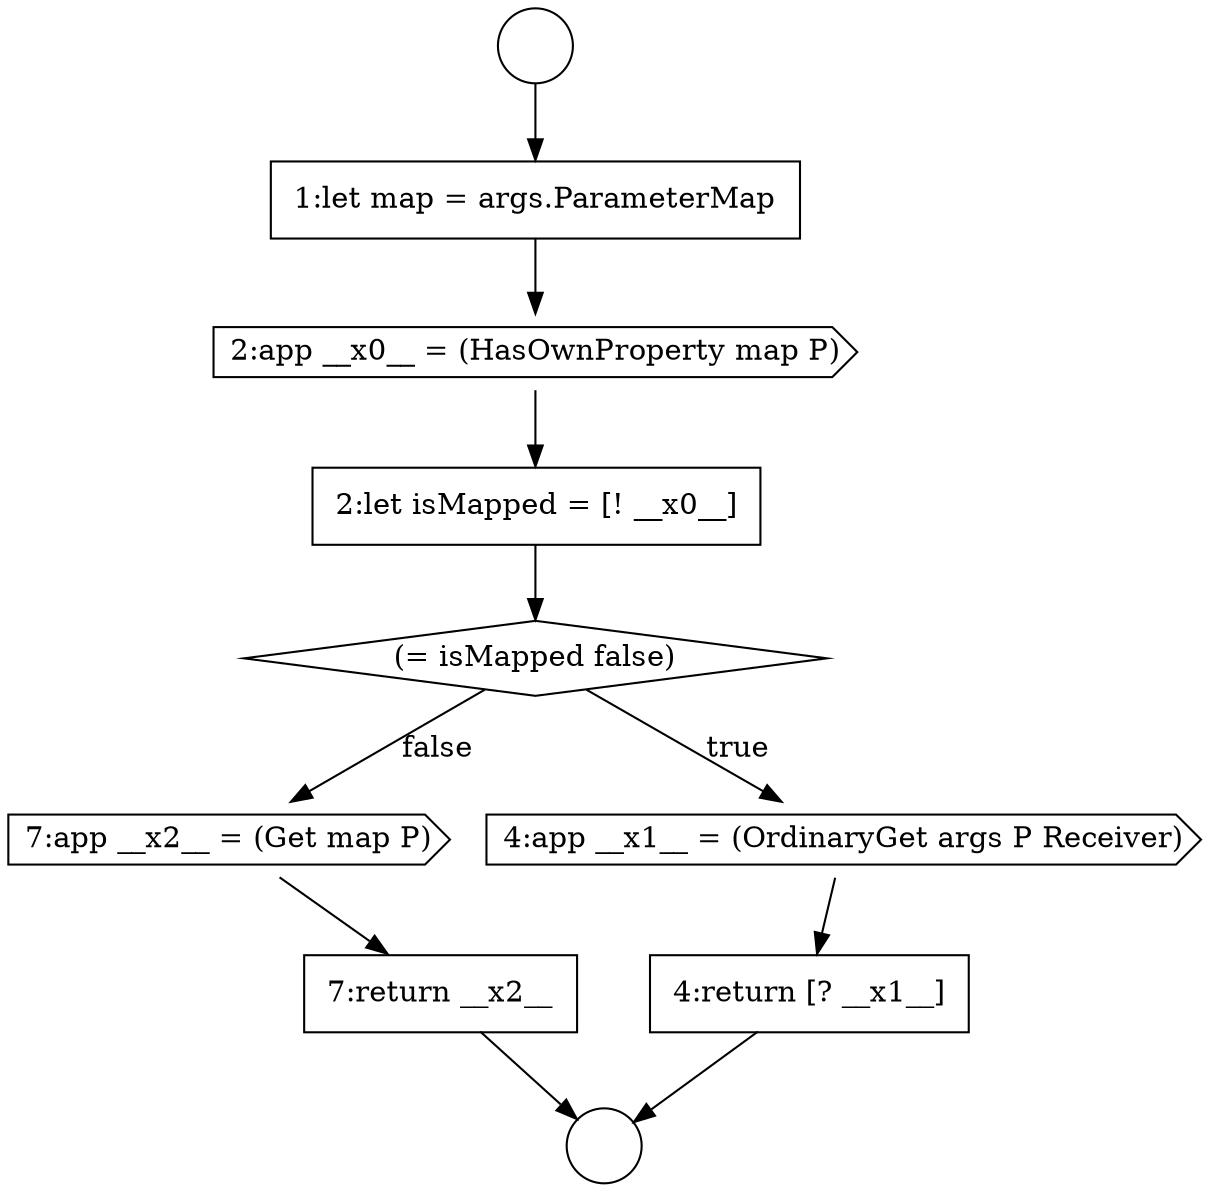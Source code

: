 digraph {
  node2787 [shape=diamond, label=<<font color="black">(= isMapped false)</font>> color="black" fillcolor="white" style=filled]
  node2782 [shape=circle label=" " color="black" fillcolor="white" style=filled]
  node2790 [shape=cds, label=<<font color="black">7:app __x2__ = (Get map P)</font>> color="black" fillcolor="white" style=filled]
  node2788 [shape=cds, label=<<font color="black">4:app __x1__ = (OrdinaryGet args P Receiver)</font>> color="black" fillcolor="white" style=filled]
  node2785 [shape=cds, label=<<font color="black">2:app __x0__ = (HasOwnProperty map P)</font>> color="black" fillcolor="white" style=filled]
  node2784 [shape=none, margin=0, label=<<font color="black">
    <table border="0" cellborder="1" cellspacing="0" cellpadding="10">
      <tr><td align="left">1:let map = args.ParameterMap</td></tr>
    </table>
  </font>> color="black" fillcolor="white" style=filled]
  node2786 [shape=none, margin=0, label=<<font color="black">
    <table border="0" cellborder="1" cellspacing="0" cellpadding="10">
      <tr><td align="left">2:let isMapped = [! __x0__]</td></tr>
    </table>
  </font>> color="black" fillcolor="white" style=filled]
  node2783 [shape=circle label=" " color="black" fillcolor="white" style=filled]
  node2791 [shape=none, margin=0, label=<<font color="black">
    <table border="0" cellborder="1" cellspacing="0" cellpadding="10">
      <tr><td align="left">7:return __x2__</td></tr>
    </table>
  </font>> color="black" fillcolor="white" style=filled]
  node2789 [shape=none, margin=0, label=<<font color="black">
    <table border="0" cellborder="1" cellspacing="0" cellpadding="10">
      <tr><td align="left">4:return [? __x1__]</td></tr>
    </table>
  </font>> color="black" fillcolor="white" style=filled]
  node2782 -> node2784 [ color="black"]
  node2791 -> node2783 [ color="black"]
  node2784 -> node2785 [ color="black"]
  node2788 -> node2789 [ color="black"]
  node2786 -> node2787 [ color="black"]
  node2785 -> node2786 [ color="black"]
  node2789 -> node2783 [ color="black"]
  node2787 -> node2788 [label=<<font color="black">true</font>> color="black"]
  node2787 -> node2790 [label=<<font color="black">false</font>> color="black"]
  node2790 -> node2791 [ color="black"]
}
